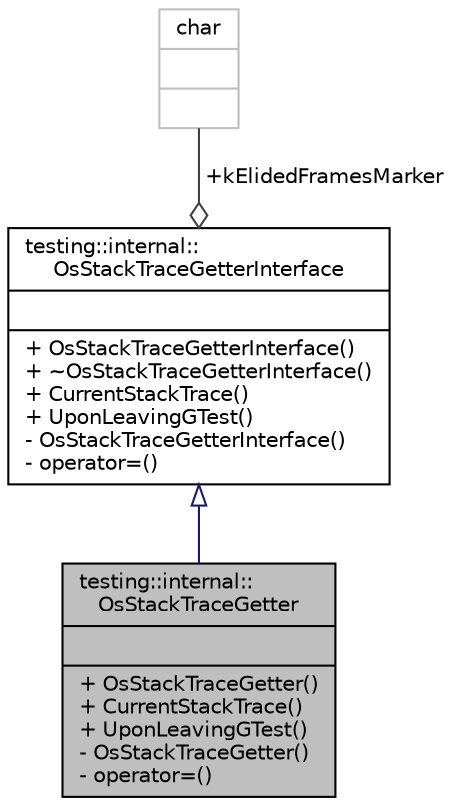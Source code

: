digraph "testing::internal::OsStackTraceGetter"
{
 // LATEX_PDF_SIZE
  bgcolor="transparent";
  edge [fontname="Helvetica",fontsize="10",labelfontname="Helvetica",labelfontsize="10"];
  node [fontname="Helvetica",fontsize="10",shape=record];
  Node1 [label="{testing::internal::\lOsStackTraceGetter\n||+ OsStackTraceGetter()\l+ CurrentStackTrace()\l+ UponLeavingGTest()\l- OsStackTraceGetter()\l- operator=()\l}",height=0.2,width=0.4,color="black", fillcolor="grey75", style="filled", fontcolor="black",tooltip=" "];
  Node2 -> Node1 [dir="back",color="midnightblue",fontsize="10",style="solid",arrowtail="onormal",fontname="Helvetica"];
  Node2 [label="{testing::internal::\lOsStackTraceGetterInterface\n||+ OsStackTraceGetterInterface()\l+ ~OsStackTraceGetterInterface()\l+ CurrentStackTrace()\l+ UponLeavingGTest()\l- OsStackTraceGetterInterface()\l- operator=()\l}",height=0.2,width=0.4,color="black",URL="$classtesting_1_1internal_1_1OsStackTraceGetterInterface.html",tooltip=" "];
  Node3 -> Node2 [color="grey25",fontsize="10",style="solid",label=" +kElidedFramesMarker" ,arrowhead="odiamond",fontname="Helvetica"];
  Node3 [label="{char\n||}",height=0.2,width=0.4,color="grey75",tooltip=" "];
}
